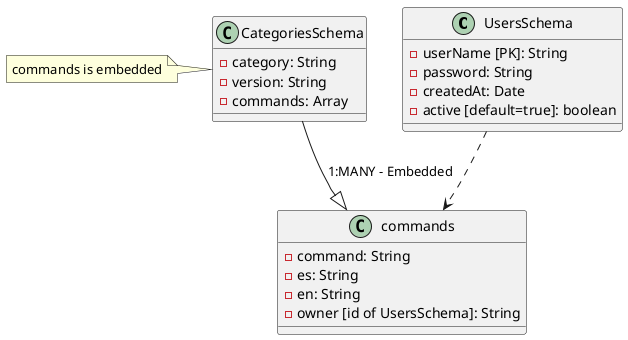 @startuml

class UsersSchema{
    -userName [PK]: String
    -password: String
    -createdAt: Date
    -active [default=true]: boolean
}

class CategoriesSchema{
    -category: String
    -version: String
    -commands: Array
}

class CategoriesSchema
    note left: commands is embedded

class commands{
    -command: String
    -es: String
    -en: String
    -owner [id of UsersSchema]: String
}

CategoriesSchema --|> commands: 1:MANY - Embedded
UsersSchema -[dashed]-> commands

@enduml